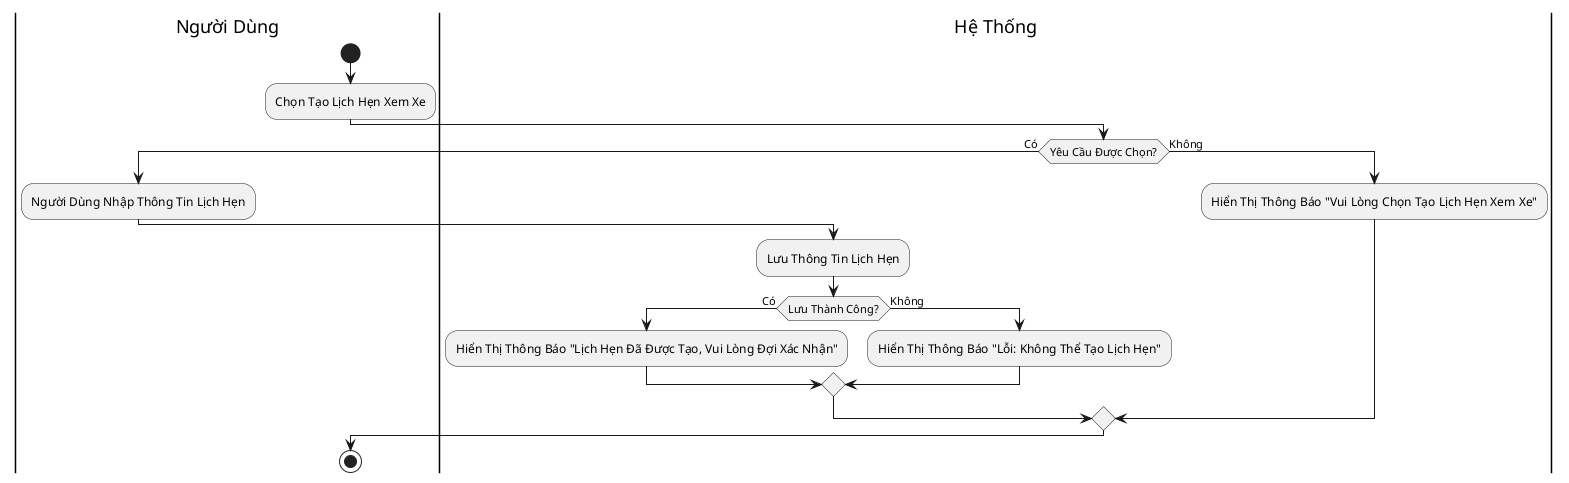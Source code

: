 @startuml
|Người Dùng|
start
:Chọn Tạo Lịch Hẹn Xem Xe;
|Hệ Thống|
if (Yêu Cầu Được Chọn?) then (Có)
  |Người Dùng|
  :Người Dùng Nhập Thông Tin Lịch Hẹn;
  |Hệ Thống|
  :Lưu Thông Tin Lịch Hẹn;
  if (Lưu Thành Công?) then (Có)
    :Hiển Thị Thông Báo "Lịch Hẹn Đã Được Tạo, Vui Lòng Đợi Xác Nhận";
  else (Không)
    :Hiển Thị Thông Báo "Lỗi: Không Thể Tạo Lịch Hẹn";
  endif
  |Hệ Thống|
else (Không)
  :Hiển Thị Thông Báo "Vui Lòng Chọn Tạo Lịch Hẹn Xem Xe";
endif
|Người Dùng|
stop
@enduml